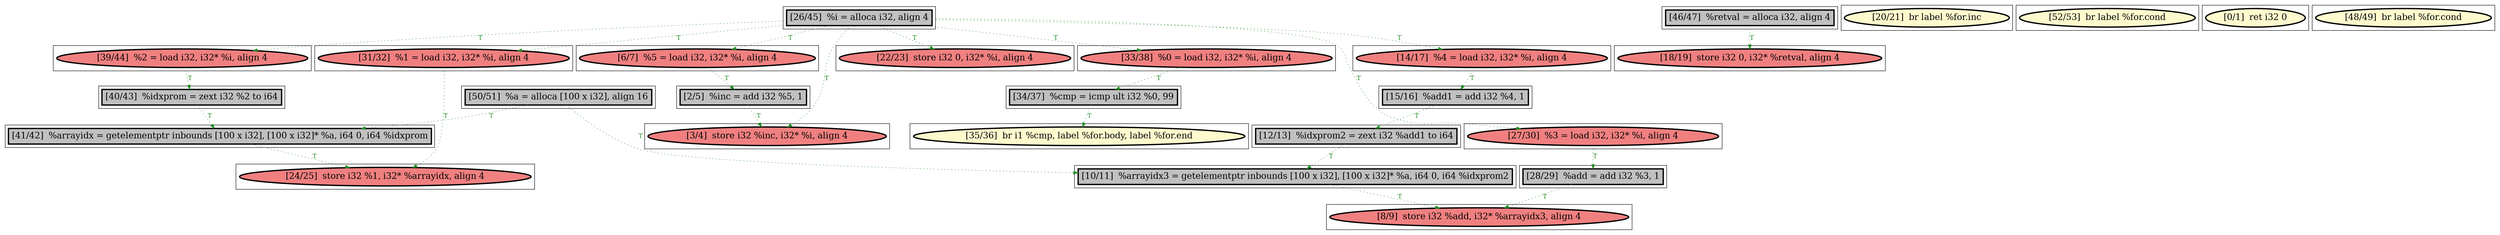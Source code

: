 
digraph G {



node124->node126 [style=dotted,color=forestgreen,label="T",fontcolor=forestgreen ]
node117->node116 [style=dotted,color=forestgreen,label="T",fontcolor=forestgreen ]
node119->node124 [style=dotted,color=forestgreen,label="T",fontcolor=forestgreen ]
node117->node134 [style=dotted,color=forestgreen,label="T",fontcolor=forestgreen ]
node117->node128 [style=dotted,color=forestgreen,label="T",fontcolor=forestgreen ]
node129->node133 [style=dotted,color=forestgreen,label="T",fontcolor=forestgreen ]
node130->node111 [style=dotted,color=forestgreen,label="T",fontcolor=forestgreen ]
node114->node123 [style=dotted,color=forestgreen,label="T",fontcolor=forestgreen ]
node131->node130 [style=dotted,color=forestgreen,label="T",fontcolor=forestgreen ]
node113->node112 [style=dotted,color=forestgreen,label="T",fontcolor=forestgreen ]
node109->node116 [style=dotted,color=forestgreen,label="T",fontcolor=forestgreen ]
node112->node111 [style=dotted,color=forestgreen,label="T",fontcolor=forestgreen ]
node121->node112 [style=dotted,color=forestgreen,label="T",fontcolor=forestgreen ]
node117->node131 [style=dotted,color=forestgreen,label="T",fontcolor=forestgreen ]
node126->node133 [style=dotted,color=forestgreen,label="T",fontcolor=forestgreen ]
node110->node109 [style=dotted,color=forestgreen,label="T",fontcolor=forestgreen ]
node117->node129 [style=dotted,color=forestgreen,label="T",fontcolor=forestgreen ]
node117->node110 [style=dotted,color=forestgreen,label="T",fontcolor=forestgreen ]
node117->node114 [style=dotted,color=forestgreen,label="T",fontcolor=forestgreen ]
node127->node125 [style=dotted,color=forestgreen,label="T",fontcolor=forestgreen ]
node118->node115 [style=dotted,color=forestgreen,label="T",fontcolor=forestgreen ]
node128->node127 [style=dotted,color=forestgreen,label="T",fontcolor=forestgreen ]
node123->node113 [style=dotted,color=forestgreen,label="T",fontcolor=forestgreen ]
node121->node126 [style=dotted,color=forestgreen,label="T",fontcolor=forestgreen ]
node117->node119 [style=dotted,color=forestgreen,label="T",fontcolor=forestgreen ]


subgraph cluster26 {


node134 [penwidth=3.0,fontsize=20,fillcolor=lightcoral,label="[22/23]  store i32 0, i32* %i, align 4",shape=ellipse,style=filled ]



}

subgraph cluster25 {


node133 [penwidth=3.0,fontsize=20,fillcolor=lightcoral,label="[24/25]  store i32 %1, i32* %arrayidx, align 4",shape=ellipse,style=filled ]



}

subgraph cluster24 {


node132 [penwidth=3.0,fontsize=20,fillcolor=lemonchiffon,label="[20/21]  br label %for.inc",shape=ellipse,style=filled ]



}

subgraph cluster22 {


node130 [penwidth=3.0,fontsize=20,fillcolor=grey,label="[28/29]  %add = add i32 %3, 1",shape=rectangle,style=filled ]



}

subgraph cluster20 {


node128 [penwidth=3.0,fontsize=20,fillcolor=lightcoral,label="[33/38]  %0 = load i32, i32* %i, align 4",shape=ellipse,style=filled ]



}

subgraph cluster18 {


node126 [penwidth=3.0,fontsize=20,fillcolor=grey,label="[41/42]  %arrayidx = getelementptr inbounds [100 x i32], [100 x i32]* %a, i64 0, i64 %idxprom",shape=rectangle,style=filled ]



}

subgraph cluster16 {


node124 [penwidth=3.0,fontsize=20,fillcolor=grey,label="[40/43]  %idxprom = zext i32 %2 to i64",shape=rectangle,style=filled ]



}

subgraph cluster17 {


node125 [penwidth=3.0,fontsize=20,fillcolor=lemonchiffon,label="[35/36]  br i1 %cmp, label %for.body, label %for.end",shape=ellipse,style=filled ]



}

subgraph cluster4 {


node112 [penwidth=3.0,fontsize=20,fillcolor=grey,label="[10/11]  %arrayidx3 = getelementptr inbounds [100 x i32], [100 x i32]* %a, i64 0, i64 %idxprom2",shape=rectangle,style=filled ]



}

subgraph cluster3 {


node111 [penwidth=3.0,fontsize=20,fillcolor=lightcoral,label="[8/9]  store i32 %add, i32* %arrayidx3, align 4",shape=ellipse,style=filled ]



}

subgraph cluster2 {


node110 [penwidth=3.0,fontsize=20,fillcolor=lightcoral,label="[6/7]  %5 = load i32, i32* %i, align 4",shape=ellipse,style=filled ]



}

subgraph cluster1 {


node109 [penwidth=3.0,fontsize=20,fillcolor=grey,label="[2/5]  %inc = add i32 %5, 1",shape=rectangle,style=filled ]



}

subgraph cluster12 {


node120 [penwidth=3.0,fontsize=20,fillcolor=lemonchiffon,label="[52/53]  br label %for.cond",shape=ellipse,style=filled ]



}

subgraph cluster5 {


node113 [penwidth=3.0,fontsize=20,fillcolor=grey,label="[12/13]  %idxprom2 = zext i32 %add1 to i64",shape=rectangle,style=filled ]



}

subgraph cluster0 {


node108 [penwidth=3.0,fontsize=20,fillcolor=lemonchiffon,label="[0/1]  ret i32 0",shape=ellipse,style=filled ]



}

subgraph cluster6 {


node114 [penwidth=3.0,fontsize=20,fillcolor=lightcoral,label="[14/17]  %4 = load i32, i32* %i, align 4",shape=ellipse,style=filled ]



}

subgraph cluster14 {


node122 [penwidth=3.0,fontsize=20,fillcolor=lemonchiffon,label="[48/49]  br label %for.cond",shape=ellipse,style=filled ]



}

subgraph cluster7 {


node115 [penwidth=3.0,fontsize=20,fillcolor=lightcoral,label="[18/19]  store i32 0, i32* %retval, align 4",shape=ellipse,style=filled ]



}

subgraph cluster23 {


node131 [penwidth=3.0,fontsize=20,fillcolor=lightcoral,label="[27/30]  %3 = load i32, i32* %i, align 4",shape=ellipse,style=filled ]



}

subgraph cluster8 {


node116 [penwidth=3.0,fontsize=20,fillcolor=lightcoral,label="[3/4]  store i32 %inc, i32* %i, align 4",shape=ellipse,style=filled ]



}

subgraph cluster21 {


node129 [penwidth=3.0,fontsize=20,fillcolor=lightcoral,label="[31/32]  %1 = load i32, i32* %i, align 4",shape=ellipse,style=filled ]



}

subgraph cluster9 {


node117 [penwidth=3.0,fontsize=20,fillcolor=grey,label="[26/45]  %i = alloca i32, align 4",shape=rectangle,style=filled ]



}

subgraph cluster19 {


node127 [penwidth=3.0,fontsize=20,fillcolor=grey,label="[34/37]  %cmp = icmp ult i32 %0, 99",shape=rectangle,style=filled ]



}

subgraph cluster10 {


node118 [penwidth=3.0,fontsize=20,fillcolor=grey,label="[46/47]  %retval = alloca i32, align 4",shape=rectangle,style=filled ]



}

subgraph cluster11 {


node119 [penwidth=3.0,fontsize=20,fillcolor=lightcoral,label="[39/44]  %2 = load i32, i32* %i, align 4",shape=ellipse,style=filled ]



}

subgraph cluster13 {


node121 [penwidth=3.0,fontsize=20,fillcolor=grey,label="[50/51]  %a = alloca [100 x i32], align 16",shape=rectangle,style=filled ]



}

subgraph cluster15 {


node123 [penwidth=3.0,fontsize=20,fillcolor=grey,label="[15/16]  %add1 = add i32 %4, 1",shape=rectangle,style=filled ]



}

}
